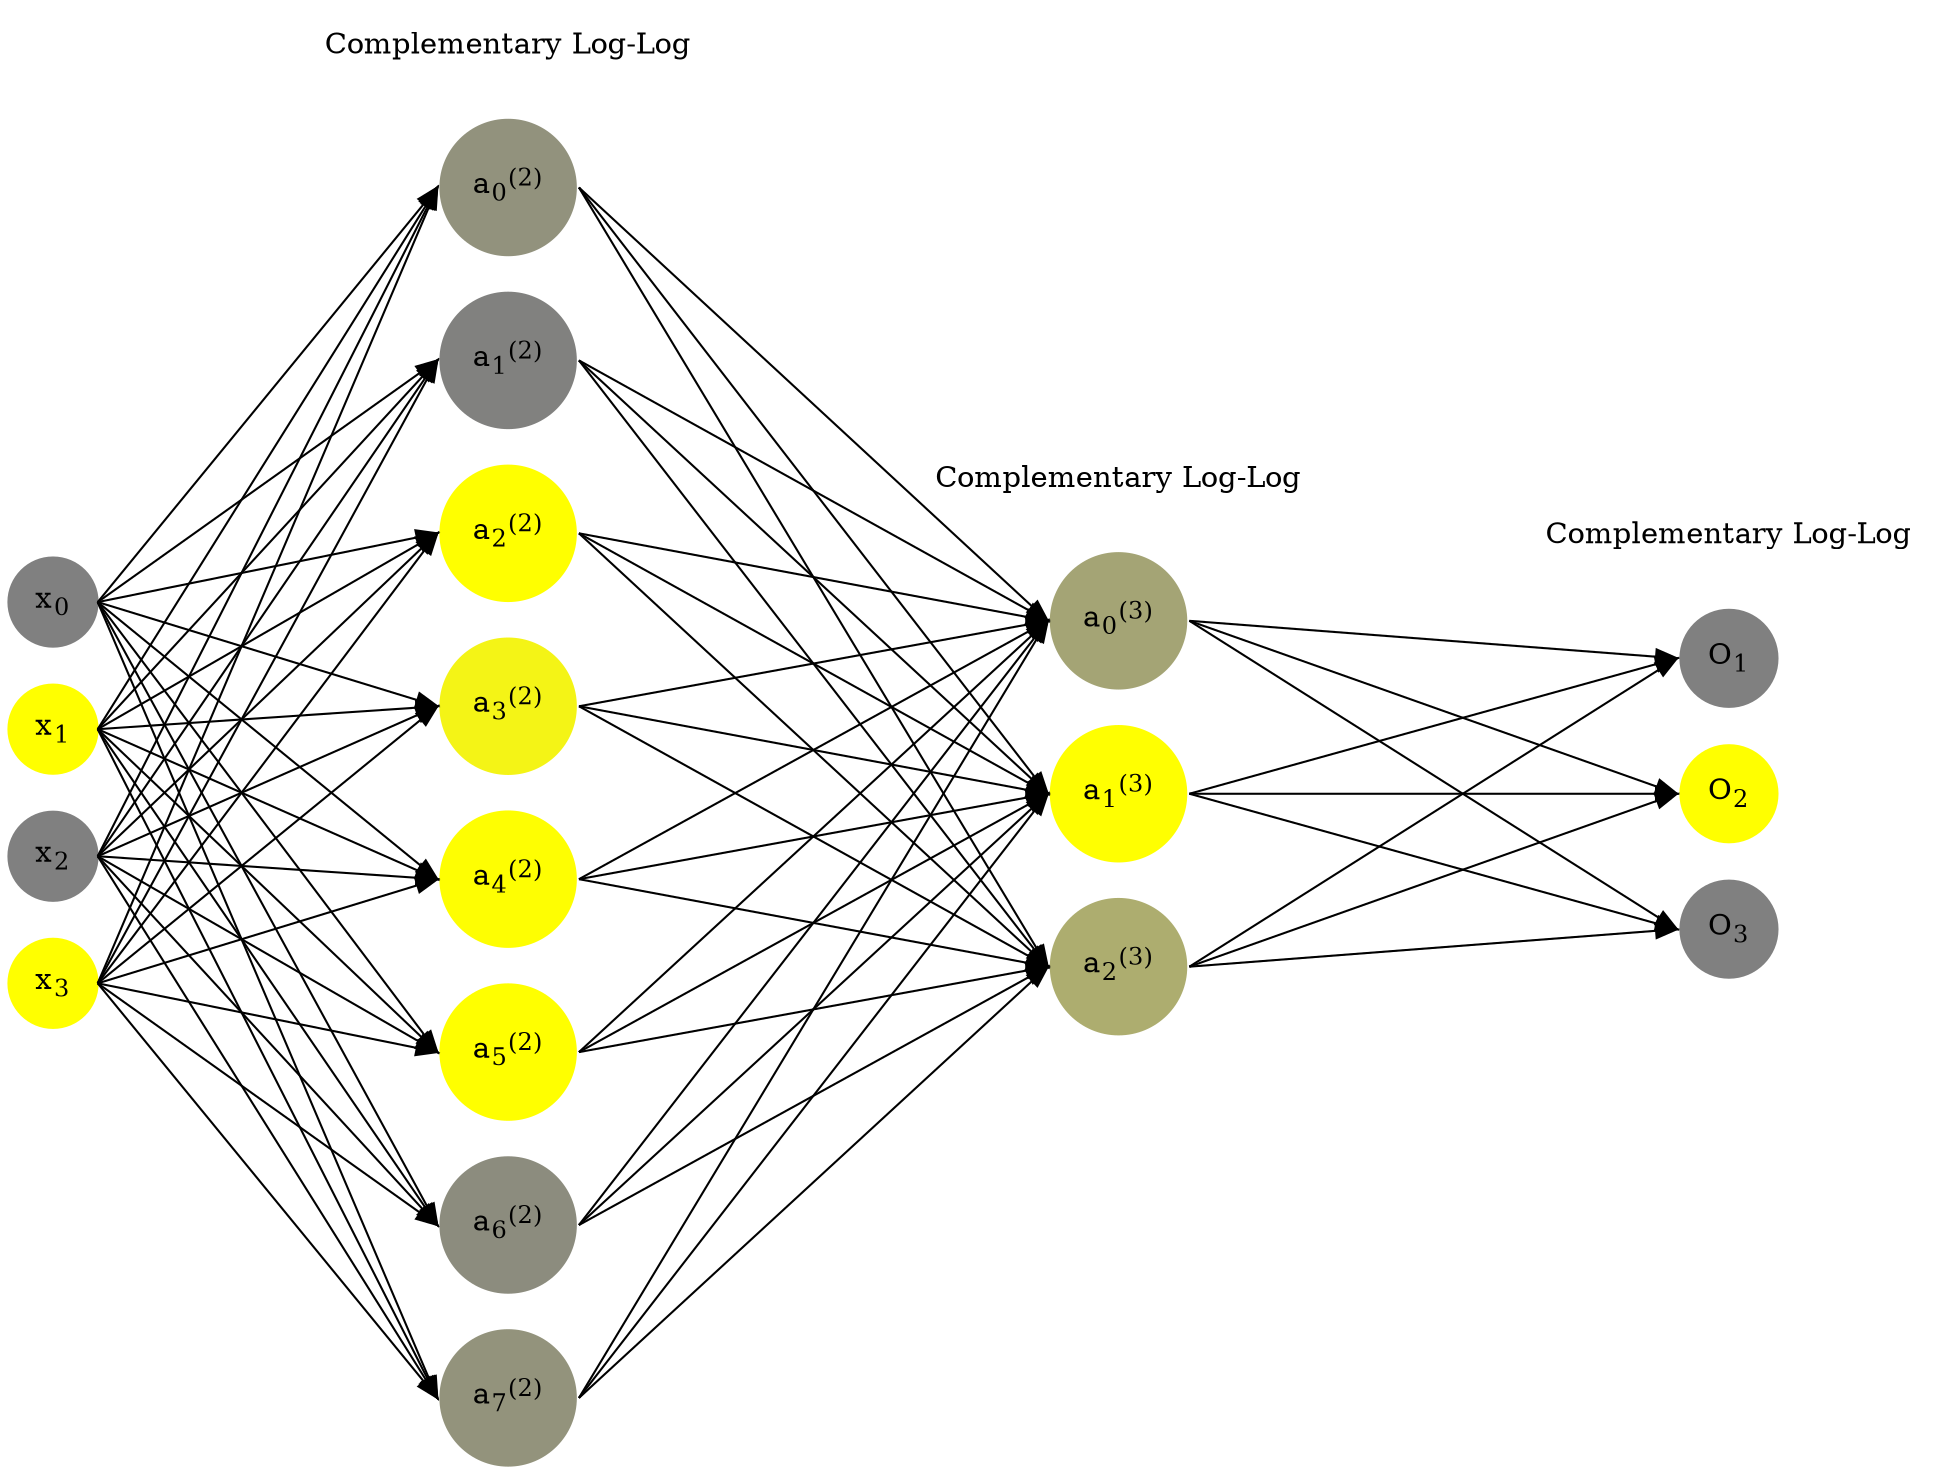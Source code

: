 digraph G {
	rankdir = LR;
	splines=false;
	edge[style=invis];
	ranksep= 1.4;
	{
	node [shape=circle, color="0.1667, 0.0, 0.5", style=filled, fillcolor="0.1667, 0.0, 0.5"];
	x0 [label=<x<sub>0</sub>>];
	}
	{
	node [shape=circle, color="0.1667, 1.0, 1.0", style=filled, fillcolor="0.1667, 1.0, 1.0"];
	x1 [label=<x<sub>1</sub>>];
	}
	{
	node [shape=circle, color="0.1667, 0.0, 0.5", style=filled, fillcolor="0.1667, 0.0, 0.5"];
	x2 [label=<x<sub>2</sub>>];
	}
	{
	node [shape=circle, color="0.1667, 1.0, 1.0", style=filled, fillcolor="0.1667, 1.0, 1.0"];
	x3 [label=<x<sub>3</sub>>];
	}
	{
	node [shape=circle, color="0.1667, 0.147688, 0.573844", style=filled, fillcolor="0.1667, 0.147688, 0.573844"];
	a02 [label=<a<sub>0</sub><sup>(2)</sup>>];
	}
	{
	node [shape=circle, color="0.1667, 0.011351, 0.505675", style=filled, fillcolor="0.1667, 0.011351, 0.505675"];
	a12 [label=<a<sub>1</sub><sup>(2)</sup>>];
	}
	{
	node [shape=circle, color="0.1667, 0.999183, 0.999592", style=filled, fillcolor="0.1667, 0.999183, 0.999592"];
	a22 [label=<a<sub>2</sub><sup>(2)</sup>>];
	}
	{
	node [shape=circle, color="0.1667, 0.909909, 0.954954", style=filled, fillcolor="0.1667, 0.909909, 0.954954"];
	a32 [label=<a<sub>3</sub><sup>(2)</sup>>];
	}
	{
	node [shape=circle, color="0.1667, 0.991389, 0.995694", style=filled, fillcolor="0.1667, 0.991389, 0.995694"];
	a42 [label=<a<sub>4</sub><sup>(2)</sup>>];
	}
	{
	node [shape=circle, color="0.1667, 1.000000, 1.000000", style=filled, fillcolor="0.1667, 1.000000, 1.000000"];
	a52 [label=<a<sub>5</sub><sup>(2)</sup>>];
	}
	{
	node [shape=circle, color="0.1667, 0.098577, 0.549289", style=filled, fillcolor="0.1667, 0.098577, 0.549289"];
	a62 [label=<a<sub>6</sub><sup>(2)</sup>>];
	}
	{
	node [shape=circle, color="0.1667, 0.153959, 0.576979", style=filled, fillcolor="0.1667, 0.153959, 0.576979"];
	a72 [label=<a<sub>7</sub><sup>(2)</sup>>];
	}
	{
	node [shape=circle, color="0.1667, 0.287210, 0.643605", style=filled, fillcolor="0.1667, 0.287210, 0.643605"];
	a03 [label=<a<sub>0</sub><sup>(3)</sup>>];
	}
	{
	node [shape=circle, color="0.1667, 0.995025, 0.997512", style=filled, fillcolor="0.1667, 0.995025, 0.997512"];
	a13 [label=<a<sub>1</sub><sup>(3)</sup>>];
	}
	{
	node [shape=circle, color="0.1667, 0.354850, 0.677425", style=filled, fillcolor="0.1667, 0.354850, 0.677425"];
	a23 [label=<a<sub>2</sub><sup>(3)</sup>>];
	}
	{
	node [shape=circle, color="0.1667, 0.0, 0.5", style=filled, fillcolor="0.1667, 0.0, 0.5"];
	O1 [label=<O<sub>1</sub>>];
	}
	{
	node [shape=circle, color="0.1667, 1.0, 1.0", style=filled, fillcolor="0.1667, 1.0, 1.0"];
	O2 [label=<O<sub>2</sub>>];
	}
	{
	node [shape=circle, color="0.1667, 0.0, 0.5", style=filled, fillcolor="0.1667, 0.0, 0.5"];
	O3 [label=<O<sub>3</sub>>];
	}
	{
	rank=same;
	x0->x1->x2->x3;
	}
	{
	rank=same;
	a02->a12->a22->a32->a42->a52->a62->a72;
	}
	{
	rank=same;
	a03->a13->a23;
	}
	{
	rank=same;
	O1->O2->O3;
	}
	l1 [shape=plaintext,label="Complementary Log-Log"];
	l1->a02;
	{rank=same; l1;a02};
	l2 [shape=plaintext,label="Complementary Log-Log"];
	l2->a03;
	{rank=same; l2;a03};
	l3 [shape=plaintext,label="Complementary Log-Log"];
	l3->O1;
	{rank=same; l3;O1};
edge[style=solid, tailport=e, headport=w];
	{x0;x1;x2;x3} -> {a02;a12;a22;a32;a42;a52;a62;a72};
	{a02;a12;a22;a32;a42;a52;a62;a72} -> {a03;a13;a23};
	{a03;a13;a23} -> {O1,O2,O3};
}